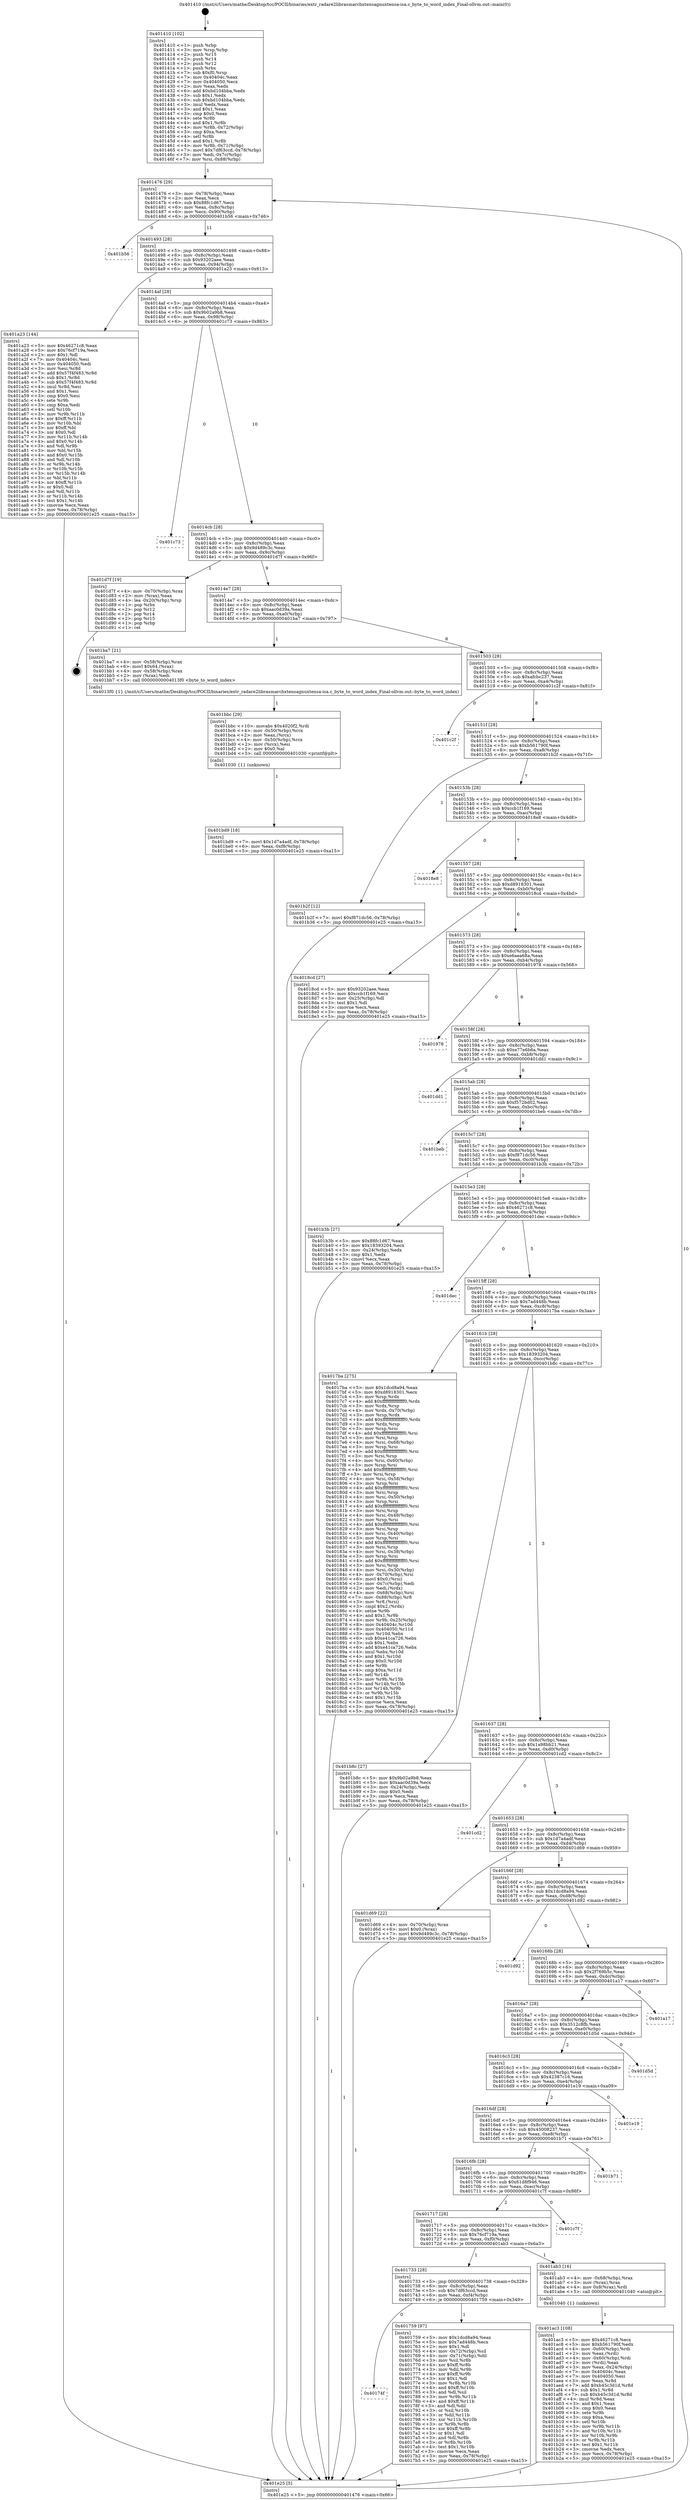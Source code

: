 digraph "0x401410" {
  label = "0x401410 (/mnt/c/Users/mathe/Desktop/tcc/POCII/binaries/extr_radare2librasmarchxtensagnuxtensa-isa.c_byte_to_word_index_Final-ollvm.out::main(0))"
  labelloc = "t"
  node[shape=record]

  Entry [label="",width=0.3,height=0.3,shape=circle,fillcolor=black,style=filled]
  "0x401476" [label="{
     0x401476 [29]\l
     | [instrs]\l
     &nbsp;&nbsp;0x401476 \<+3\>: mov -0x78(%rbp),%eax\l
     &nbsp;&nbsp;0x401479 \<+2\>: mov %eax,%ecx\l
     &nbsp;&nbsp;0x40147b \<+6\>: sub $0x88fc1d67,%ecx\l
     &nbsp;&nbsp;0x401481 \<+6\>: mov %eax,-0x8c(%rbp)\l
     &nbsp;&nbsp;0x401487 \<+6\>: mov %ecx,-0x90(%rbp)\l
     &nbsp;&nbsp;0x40148d \<+6\>: je 0000000000401b56 \<main+0x746\>\l
  }"]
  "0x401b56" [label="{
     0x401b56\l
  }", style=dashed]
  "0x401493" [label="{
     0x401493 [28]\l
     | [instrs]\l
     &nbsp;&nbsp;0x401493 \<+5\>: jmp 0000000000401498 \<main+0x88\>\l
     &nbsp;&nbsp;0x401498 \<+6\>: mov -0x8c(%rbp),%eax\l
     &nbsp;&nbsp;0x40149e \<+5\>: sub $0x93202aee,%eax\l
     &nbsp;&nbsp;0x4014a3 \<+6\>: mov %eax,-0x94(%rbp)\l
     &nbsp;&nbsp;0x4014a9 \<+6\>: je 0000000000401a23 \<main+0x613\>\l
  }"]
  Exit [label="",width=0.3,height=0.3,shape=circle,fillcolor=black,style=filled,peripheries=2]
  "0x401a23" [label="{
     0x401a23 [144]\l
     | [instrs]\l
     &nbsp;&nbsp;0x401a23 \<+5\>: mov $0x46271c8,%eax\l
     &nbsp;&nbsp;0x401a28 \<+5\>: mov $0x76cf719a,%ecx\l
     &nbsp;&nbsp;0x401a2d \<+2\>: mov $0x1,%dl\l
     &nbsp;&nbsp;0x401a2f \<+7\>: mov 0x40404c,%esi\l
     &nbsp;&nbsp;0x401a36 \<+7\>: mov 0x404050,%edi\l
     &nbsp;&nbsp;0x401a3d \<+3\>: mov %esi,%r8d\l
     &nbsp;&nbsp;0x401a40 \<+7\>: add $0x57f4f483,%r8d\l
     &nbsp;&nbsp;0x401a47 \<+4\>: sub $0x1,%r8d\l
     &nbsp;&nbsp;0x401a4b \<+7\>: sub $0x57f4f483,%r8d\l
     &nbsp;&nbsp;0x401a52 \<+4\>: imul %r8d,%esi\l
     &nbsp;&nbsp;0x401a56 \<+3\>: and $0x1,%esi\l
     &nbsp;&nbsp;0x401a59 \<+3\>: cmp $0x0,%esi\l
     &nbsp;&nbsp;0x401a5c \<+4\>: sete %r9b\l
     &nbsp;&nbsp;0x401a60 \<+3\>: cmp $0xa,%edi\l
     &nbsp;&nbsp;0x401a63 \<+4\>: setl %r10b\l
     &nbsp;&nbsp;0x401a67 \<+3\>: mov %r9b,%r11b\l
     &nbsp;&nbsp;0x401a6a \<+4\>: xor $0xff,%r11b\l
     &nbsp;&nbsp;0x401a6e \<+3\>: mov %r10b,%bl\l
     &nbsp;&nbsp;0x401a71 \<+3\>: xor $0xff,%bl\l
     &nbsp;&nbsp;0x401a74 \<+3\>: xor $0x0,%dl\l
     &nbsp;&nbsp;0x401a77 \<+3\>: mov %r11b,%r14b\l
     &nbsp;&nbsp;0x401a7a \<+4\>: and $0x0,%r14b\l
     &nbsp;&nbsp;0x401a7e \<+3\>: and %dl,%r9b\l
     &nbsp;&nbsp;0x401a81 \<+3\>: mov %bl,%r15b\l
     &nbsp;&nbsp;0x401a84 \<+4\>: and $0x0,%r15b\l
     &nbsp;&nbsp;0x401a88 \<+3\>: and %dl,%r10b\l
     &nbsp;&nbsp;0x401a8b \<+3\>: or %r9b,%r14b\l
     &nbsp;&nbsp;0x401a8e \<+3\>: or %r10b,%r15b\l
     &nbsp;&nbsp;0x401a91 \<+3\>: xor %r15b,%r14b\l
     &nbsp;&nbsp;0x401a94 \<+3\>: or %bl,%r11b\l
     &nbsp;&nbsp;0x401a97 \<+4\>: xor $0xff,%r11b\l
     &nbsp;&nbsp;0x401a9b \<+3\>: or $0x0,%dl\l
     &nbsp;&nbsp;0x401a9e \<+3\>: and %dl,%r11b\l
     &nbsp;&nbsp;0x401aa1 \<+3\>: or %r11b,%r14b\l
     &nbsp;&nbsp;0x401aa4 \<+4\>: test $0x1,%r14b\l
     &nbsp;&nbsp;0x401aa8 \<+3\>: cmovne %ecx,%eax\l
     &nbsp;&nbsp;0x401aab \<+3\>: mov %eax,-0x78(%rbp)\l
     &nbsp;&nbsp;0x401aae \<+5\>: jmp 0000000000401e25 \<main+0xa15\>\l
  }"]
  "0x4014af" [label="{
     0x4014af [28]\l
     | [instrs]\l
     &nbsp;&nbsp;0x4014af \<+5\>: jmp 00000000004014b4 \<main+0xa4\>\l
     &nbsp;&nbsp;0x4014b4 \<+6\>: mov -0x8c(%rbp),%eax\l
     &nbsp;&nbsp;0x4014ba \<+5\>: sub $0x9b02a9b8,%eax\l
     &nbsp;&nbsp;0x4014bf \<+6\>: mov %eax,-0x98(%rbp)\l
     &nbsp;&nbsp;0x4014c5 \<+6\>: je 0000000000401c73 \<main+0x863\>\l
  }"]
  "0x401bd9" [label="{
     0x401bd9 [18]\l
     | [instrs]\l
     &nbsp;&nbsp;0x401bd9 \<+7\>: movl $0x1d7a4adf,-0x78(%rbp)\l
     &nbsp;&nbsp;0x401be0 \<+6\>: mov %eax,-0xf8(%rbp)\l
     &nbsp;&nbsp;0x401be6 \<+5\>: jmp 0000000000401e25 \<main+0xa15\>\l
  }"]
  "0x401c73" [label="{
     0x401c73\l
  }", style=dashed]
  "0x4014cb" [label="{
     0x4014cb [28]\l
     | [instrs]\l
     &nbsp;&nbsp;0x4014cb \<+5\>: jmp 00000000004014d0 \<main+0xc0\>\l
     &nbsp;&nbsp;0x4014d0 \<+6\>: mov -0x8c(%rbp),%eax\l
     &nbsp;&nbsp;0x4014d6 \<+5\>: sub $0x9d489c3c,%eax\l
     &nbsp;&nbsp;0x4014db \<+6\>: mov %eax,-0x9c(%rbp)\l
     &nbsp;&nbsp;0x4014e1 \<+6\>: je 0000000000401d7f \<main+0x96f\>\l
  }"]
  "0x401bbc" [label="{
     0x401bbc [29]\l
     | [instrs]\l
     &nbsp;&nbsp;0x401bbc \<+10\>: movabs $0x4020f2,%rdi\l
     &nbsp;&nbsp;0x401bc6 \<+4\>: mov -0x50(%rbp),%rcx\l
     &nbsp;&nbsp;0x401bca \<+2\>: mov %eax,(%rcx)\l
     &nbsp;&nbsp;0x401bcc \<+4\>: mov -0x50(%rbp),%rcx\l
     &nbsp;&nbsp;0x401bd0 \<+2\>: mov (%rcx),%esi\l
     &nbsp;&nbsp;0x401bd2 \<+2\>: mov $0x0,%al\l
     &nbsp;&nbsp;0x401bd4 \<+5\>: call 0000000000401030 \<printf@plt\>\l
     | [calls]\l
     &nbsp;&nbsp;0x401030 \{1\} (unknown)\l
  }"]
  "0x401d7f" [label="{
     0x401d7f [19]\l
     | [instrs]\l
     &nbsp;&nbsp;0x401d7f \<+4\>: mov -0x70(%rbp),%rax\l
     &nbsp;&nbsp;0x401d83 \<+2\>: mov (%rax),%eax\l
     &nbsp;&nbsp;0x401d85 \<+4\>: lea -0x20(%rbp),%rsp\l
     &nbsp;&nbsp;0x401d89 \<+1\>: pop %rbx\l
     &nbsp;&nbsp;0x401d8a \<+2\>: pop %r12\l
     &nbsp;&nbsp;0x401d8c \<+2\>: pop %r14\l
     &nbsp;&nbsp;0x401d8e \<+2\>: pop %r15\l
     &nbsp;&nbsp;0x401d90 \<+1\>: pop %rbp\l
     &nbsp;&nbsp;0x401d91 \<+1\>: ret\l
  }"]
  "0x4014e7" [label="{
     0x4014e7 [28]\l
     | [instrs]\l
     &nbsp;&nbsp;0x4014e7 \<+5\>: jmp 00000000004014ec \<main+0xdc\>\l
     &nbsp;&nbsp;0x4014ec \<+6\>: mov -0x8c(%rbp),%eax\l
     &nbsp;&nbsp;0x4014f2 \<+5\>: sub $0xaac0d39a,%eax\l
     &nbsp;&nbsp;0x4014f7 \<+6\>: mov %eax,-0xa0(%rbp)\l
     &nbsp;&nbsp;0x4014fd \<+6\>: je 0000000000401ba7 \<main+0x797\>\l
  }"]
  "0x401ac3" [label="{
     0x401ac3 [108]\l
     | [instrs]\l
     &nbsp;&nbsp;0x401ac3 \<+5\>: mov $0x46271c8,%ecx\l
     &nbsp;&nbsp;0x401ac8 \<+5\>: mov $0xb561790f,%edx\l
     &nbsp;&nbsp;0x401acd \<+4\>: mov -0x60(%rbp),%rdi\l
     &nbsp;&nbsp;0x401ad1 \<+2\>: mov %eax,(%rdi)\l
     &nbsp;&nbsp;0x401ad3 \<+4\>: mov -0x60(%rbp),%rdi\l
     &nbsp;&nbsp;0x401ad7 \<+2\>: mov (%rdi),%eax\l
     &nbsp;&nbsp;0x401ad9 \<+3\>: mov %eax,-0x24(%rbp)\l
     &nbsp;&nbsp;0x401adc \<+7\>: mov 0x40404c,%eax\l
     &nbsp;&nbsp;0x401ae3 \<+7\>: mov 0x404050,%esi\l
     &nbsp;&nbsp;0x401aea \<+3\>: mov %eax,%r8d\l
     &nbsp;&nbsp;0x401aed \<+7\>: add $0xb45c3d1d,%r8d\l
     &nbsp;&nbsp;0x401af4 \<+4\>: sub $0x1,%r8d\l
     &nbsp;&nbsp;0x401af8 \<+7\>: sub $0xb45c3d1d,%r8d\l
     &nbsp;&nbsp;0x401aff \<+4\>: imul %r8d,%eax\l
     &nbsp;&nbsp;0x401b03 \<+3\>: and $0x1,%eax\l
     &nbsp;&nbsp;0x401b06 \<+3\>: cmp $0x0,%eax\l
     &nbsp;&nbsp;0x401b09 \<+4\>: sete %r9b\l
     &nbsp;&nbsp;0x401b0d \<+3\>: cmp $0xa,%esi\l
     &nbsp;&nbsp;0x401b10 \<+4\>: setl %r10b\l
     &nbsp;&nbsp;0x401b14 \<+3\>: mov %r9b,%r11b\l
     &nbsp;&nbsp;0x401b17 \<+3\>: and %r10b,%r11b\l
     &nbsp;&nbsp;0x401b1a \<+3\>: xor %r10b,%r9b\l
     &nbsp;&nbsp;0x401b1d \<+3\>: or %r9b,%r11b\l
     &nbsp;&nbsp;0x401b20 \<+4\>: test $0x1,%r11b\l
     &nbsp;&nbsp;0x401b24 \<+3\>: cmovne %edx,%ecx\l
     &nbsp;&nbsp;0x401b27 \<+3\>: mov %ecx,-0x78(%rbp)\l
     &nbsp;&nbsp;0x401b2a \<+5\>: jmp 0000000000401e25 \<main+0xa15\>\l
  }"]
  "0x401ba7" [label="{
     0x401ba7 [21]\l
     | [instrs]\l
     &nbsp;&nbsp;0x401ba7 \<+4\>: mov -0x58(%rbp),%rax\l
     &nbsp;&nbsp;0x401bab \<+6\>: movl $0x64,(%rax)\l
     &nbsp;&nbsp;0x401bb1 \<+4\>: mov -0x58(%rbp),%rax\l
     &nbsp;&nbsp;0x401bb5 \<+2\>: mov (%rax),%edi\l
     &nbsp;&nbsp;0x401bb7 \<+5\>: call 00000000004013f0 \<byte_to_word_index\>\l
     | [calls]\l
     &nbsp;&nbsp;0x4013f0 \{1\} (/mnt/c/Users/mathe/Desktop/tcc/POCII/binaries/extr_radare2librasmarchxtensagnuxtensa-isa.c_byte_to_word_index_Final-ollvm.out::byte_to_word_index)\l
  }"]
  "0x401503" [label="{
     0x401503 [28]\l
     | [instrs]\l
     &nbsp;&nbsp;0x401503 \<+5\>: jmp 0000000000401508 \<main+0xf8\>\l
     &nbsp;&nbsp;0x401508 \<+6\>: mov -0x8c(%rbp),%eax\l
     &nbsp;&nbsp;0x40150e \<+5\>: sub $0xafcbc237,%eax\l
     &nbsp;&nbsp;0x401513 \<+6\>: mov %eax,-0xa4(%rbp)\l
     &nbsp;&nbsp;0x401519 \<+6\>: je 0000000000401c2f \<main+0x81f\>\l
  }"]
  "0x401410" [label="{
     0x401410 [102]\l
     | [instrs]\l
     &nbsp;&nbsp;0x401410 \<+1\>: push %rbp\l
     &nbsp;&nbsp;0x401411 \<+3\>: mov %rsp,%rbp\l
     &nbsp;&nbsp;0x401414 \<+2\>: push %r15\l
     &nbsp;&nbsp;0x401416 \<+2\>: push %r14\l
     &nbsp;&nbsp;0x401418 \<+2\>: push %r12\l
     &nbsp;&nbsp;0x40141a \<+1\>: push %rbx\l
     &nbsp;&nbsp;0x40141b \<+7\>: sub $0xf0,%rsp\l
     &nbsp;&nbsp;0x401422 \<+7\>: mov 0x40404c,%eax\l
     &nbsp;&nbsp;0x401429 \<+7\>: mov 0x404050,%ecx\l
     &nbsp;&nbsp;0x401430 \<+2\>: mov %eax,%edx\l
     &nbsp;&nbsp;0x401432 \<+6\>: add $0xbd104bba,%edx\l
     &nbsp;&nbsp;0x401438 \<+3\>: sub $0x1,%edx\l
     &nbsp;&nbsp;0x40143b \<+6\>: sub $0xbd104bba,%edx\l
     &nbsp;&nbsp;0x401441 \<+3\>: imul %edx,%eax\l
     &nbsp;&nbsp;0x401444 \<+3\>: and $0x1,%eax\l
     &nbsp;&nbsp;0x401447 \<+3\>: cmp $0x0,%eax\l
     &nbsp;&nbsp;0x40144a \<+4\>: sete %r8b\l
     &nbsp;&nbsp;0x40144e \<+4\>: and $0x1,%r8b\l
     &nbsp;&nbsp;0x401452 \<+4\>: mov %r8b,-0x72(%rbp)\l
     &nbsp;&nbsp;0x401456 \<+3\>: cmp $0xa,%ecx\l
     &nbsp;&nbsp;0x401459 \<+4\>: setl %r8b\l
     &nbsp;&nbsp;0x40145d \<+4\>: and $0x1,%r8b\l
     &nbsp;&nbsp;0x401461 \<+4\>: mov %r8b,-0x71(%rbp)\l
     &nbsp;&nbsp;0x401465 \<+7\>: movl $0x7df63ccd,-0x78(%rbp)\l
     &nbsp;&nbsp;0x40146c \<+3\>: mov %edi,-0x7c(%rbp)\l
     &nbsp;&nbsp;0x40146f \<+7\>: mov %rsi,-0x88(%rbp)\l
  }"]
  "0x401c2f" [label="{
     0x401c2f\l
  }", style=dashed]
  "0x40151f" [label="{
     0x40151f [28]\l
     | [instrs]\l
     &nbsp;&nbsp;0x40151f \<+5\>: jmp 0000000000401524 \<main+0x114\>\l
     &nbsp;&nbsp;0x401524 \<+6\>: mov -0x8c(%rbp),%eax\l
     &nbsp;&nbsp;0x40152a \<+5\>: sub $0xb561790f,%eax\l
     &nbsp;&nbsp;0x40152f \<+6\>: mov %eax,-0xa8(%rbp)\l
     &nbsp;&nbsp;0x401535 \<+6\>: je 0000000000401b2f \<main+0x71f\>\l
  }"]
  "0x401e25" [label="{
     0x401e25 [5]\l
     | [instrs]\l
     &nbsp;&nbsp;0x401e25 \<+5\>: jmp 0000000000401476 \<main+0x66\>\l
  }"]
  "0x401b2f" [label="{
     0x401b2f [12]\l
     | [instrs]\l
     &nbsp;&nbsp;0x401b2f \<+7\>: movl $0xf871dc56,-0x78(%rbp)\l
     &nbsp;&nbsp;0x401b36 \<+5\>: jmp 0000000000401e25 \<main+0xa15\>\l
  }"]
  "0x40153b" [label="{
     0x40153b [28]\l
     | [instrs]\l
     &nbsp;&nbsp;0x40153b \<+5\>: jmp 0000000000401540 \<main+0x130\>\l
     &nbsp;&nbsp;0x401540 \<+6\>: mov -0x8c(%rbp),%eax\l
     &nbsp;&nbsp;0x401546 \<+5\>: sub $0xccb1f169,%eax\l
     &nbsp;&nbsp;0x40154b \<+6\>: mov %eax,-0xac(%rbp)\l
     &nbsp;&nbsp;0x401551 \<+6\>: je 00000000004018e8 \<main+0x4d8\>\l
  }"]
  "0x40174f" [label="{
     0x40174f\l
  }", style=dashed]
  "0x4018e8" [label="{
     0x4018e8\l
  }", style=dashed]
  "0x401557" [label="{
     0x401557 [28]\l
     | [instrs]\l
     &nbsp;&nbsp;0x401557 \<+5\>: jmp 000000000040155c \<main+0x14c\>\l
     &nbsp;&nbsp;0x40155c \<+6\>: mov -0x8c(%rbp),%eax\l
     &nbsp;&nbsp;0x401562 \<+5\>: sub $0xd8918301,%eax\l
     &nbsp;&nbsp;0x401567 \<+6\>: mov %eax,-0xb0(%rbp)\l
     &nbsp;&nbsp;0x40156d \<+6\>: je 00000000004018cd \<main+0x4bd\>\l
  }"]
  "0x401759" [label="{
     0x401759 [97]\l
     | [instrs]\l
     &nbsp;&nbsp;0x401759 \<+5\>: mov $0x1dcd8a94,%eax\l
     &nbsp;&nbsp;0x40175e \<+5\>: mov $0x7ad448b,%ecx\l
     &nbsp;&nbsp;0x401763 \<+2\>: mov $0x1,%dl\l
     &nbsp;&nbsp;0x401765 \<+4\>: mov -0x72(%rbp),%sil\l
     &nbsp;&nbsp;0x401769 \<+4\>: mov -0x71(%rbp),%dil\l
     &nbsp;&nbsp;0x40176d \<+3\>: mov %sil,%r8b\l
     &nbsp;&nbsp;0x401770 \<+4\>: xor $0xff,%r8b\l
     &nbsp;&nbsp;0x401774 \<+3\>: mov %dil,%r9b\l
     &nbsp;&nbsp;0x401777 \<+4\>: xor $0xff,%r9b\l
     &nbsp;&nbsp;0x40177b \<+3\>: xor $0x1,%dl\l
     &nbsp;&nbsp;0x40177e \<+3\>: mov %r8b,%r10b\l
     &nbsp;&nbsp;0x401781 \<+4\>: and $0xff,%r10b\l
     &nbsp;&nbsp;0x401785 \<+3\>: and %dl,%sil\l
     &nbsp;&nbsp;0x401788 \<+3\>: mov %r9b,%r11b\l
     &nbsp;&nbsp;0x40178b \<+4\>: and $0xff,%r11b\l
     &nbsp;&nbsp;0x40178f \<+3\>: and %dl,%dil\l
     &nbsp;&nbsp;0x401792 \<+3\>: or %sil,%r10b\l
     &nbsp;&nbsp;0x401795 \<+3\>: or %dil,%r11b\l
     &nbsp;&nbsp;0x401798 \<+3\>: xor %r11b,%r10b\l
     &nbsp;&nbsp;0x40179b \<+3\>: or %r9b,%r8b\l
     &nbsp;&nbsp;0x40179e \<+4\>: xor $0xff,%r8b\l
     &nbsp;&nbsp;0x4017a2 \<+3\>: or $0x1,%dl\l
     &nbsp;&nbsp;0x4017a5 \<+3\>: and %dl,%r8b\l
     &nbsp;&nbsp;0x4017a8 \<+3\>: or %r8b,%r10b\l
     &nbsp;&nbsp;0x4017ab \<+4\>: test $0x1,%r10b\l
     &nbsp;&nbsp;0x4017af \<+3\>: cmovne %ecx,%eax\l
     &nbsp;&nbsp;0x4017b2 \<+3\>: mov %eax,-0x78(%rbp)\l
     &nbsp;&nbsp;0x4017b5 \<+5\>: jmp 0000000000401e25 \<main+0xa15\>\l
  }"]
  "0x4018cd" [label="{
     0x4018cd [27]\l
     | [instrs]\l
     &nbsp;&nbsp;0x4018cd \<+5\>: mov $0x93202aee,%eax\l
     &nbsp;&nbsp;0x4018d2 \<+5\>: mov $0xccb1f169,%ecx\l
     &nbsp;&nbsp;0x4018d7 \<+3\>: mov -0x25(%rbp),%dl\l
     &nbsp;&nbsp;0x4018da \<+3\>: test $0x1,%dl\l
     &nbsp;&nbsp;0x4018dd \<+3\>: cmovne %ecx,%eax\l
     &nbsp;&nbsp;0x4018e0 \<+3\>: mov %eax,-0x78(%rbp)\l
     &nbsp;&nbsp;0x4018e3 \<+5\>: jmp 0000000000401e25 \<main+0xa15\>\l
  }"]
  "0x401573" [label="{
     0x401573 [28]\l
     | [instrs]\l
     &nbsp;&nbsp;0x401573 \<+5\>: jmp 0000000000401578 \<main+0x168\>\l
     &nbsp;&nbsp;0x401578 \<+6\>: mov -0x8c(%rbp),%eax\l
     &nbsp;&nbsp;0x40157e \<+5\>: sub $0xe6aea68a,%eax\l
     &nbsp;&nbsp;0x401583 \<+6\>: mov %eax,-0xb4(%rbp)\l
     &nbsp;&nbsp;0x401589 \<+6\>: je 0000000000401978 \<main+0x568\>\l
  }"]
  "0x401733" [label="{
     0x401733 [28]\l
     | [instrs]\l
     &nbsp;&nbsp;0x401733 \<+5\>: jmp 0000000000401738 \<main+0x328\>\l
     &nbsp;&nbsp;0x401738 \<+6\>: mov -0x8c(%rbp),%eax\l
     &nbsp;&nbsp;0x40173e \<+5\>: sub $0x7df63ccd,%eax\l
     &nbsp;&nbsp;0x401743 \<+6\>: mov %eax,-0xf4(%rbp)\l
     &nbsp;&nbsp;0x401749 \<+6\>: je 0000000000401759 \<main+0x349\>\l
  }"]
  "0x401978" [label="{
     0x401978\l
  }", style=dashed]
  "0x40158f" [label="{
     0x40158f [28]\l
     | [instrs]\l
     &nbsp;&nbsp;0x40158f \<+5\>: jmp 0000000000401594 \<main+0x184\>\l
     &nbsp;&nbsp;0x401594 \<+6\>: mov -0x8c(%rbp),%eax\l
     &nbsp;&nbsp;0x40159a \<+5\>: sub $0xe77e6b6a,%eax\l
     &nbsp;&nbsp;0x40159f \<+6\>: mov %eax,-0xb8(%rbp)\l
     &nbsp;&nbsp;0x4015a5 \<+6\>: je 0000000000401dd1 \<main+0x9c1\>\l
  }"]
  "0x401ab3" [label="{
     0x401ab3 [16]\l
     | [instrs]\l
     &nbsp;&nbsp;0x401ab3 \<+4\>: mov -0x68(%rbp),%rax\l
     &nbsp;&nbsp;0x401ab7 \<+3\>: mov (%rax),%rax\l
     &nbsp;&nbsp;0x401aba \<+4\>: mov 0x8(%rax),%rdi\l
     &nbsp;&nbsp;0x401abe \<+5\>: call 0000000000401040 \<atoi@plt\>\l
     | [calls]\l
     &nbsp;&nbsp;0x401040 \{1\} (unknown)\l
  }"]
  "0x401dd1" [label="{
     0x401dd1\l
  }", style=dashed]
  "0x4015ab" [label="{
     0x4015ab [28]\l
     | [instrs]\l
     &nbsp;&nbsp;0x4015ab \<+5\>: jmp 00000000004015b0 \<main+0x1a0\>\l
     &nbsp;&nbsp;0x4015b0 \<+6\>: mov -0x8c(%rbp),%eax\l
     &nbsp;&nbsp;0x4015b6 \<+5\>: sub $0xf572bd02,%eax\l
     &nbsp;&nbsp;0x4015bb \<+6\>: mov %eax,-0xbc(%rbp)\l
     &nbsp;&nbsp;0x4015c1 \<+6\>: je 0000000000401beb \<main+0x7db\>\l
  }"]
  "0x401717" [label="{
     0x401717 [28]\l
     | [instrs]\l
     &nbsp;&nbsp;0x401717 \<+5\>: jmp 000000000040171c \<main+0x30c\>\l
     &nbsp;&nbsp;0x40171c \<+6\>: mov -0x8c(%rbp),%eax\l
     &nbsp;&nbsp;0x401722 \<+5\>: sub $0x76cf719a,%eax\l
     &nbsp;&nbsp;0x401727 \<+6\>: mov %eax,-0xf0(%rbp)\l
     &nbsp;&nbsp;0x40172d \<+6\>: je 0000000000401ab3 \<main+0x6a3\>\l
  }"]
  "0x401beb" [label="{
     0x401beb\l
  }", style=dashed]
  "0x4015c7" [label="{
     0x4015c7 [28]\l
     | [instrs]\l
     &nbsp;&nbsp;0x4015c7 \<+5\>: jmp 00000000004015cc \<main+0x1bc\>\l
     &nbsp;&nbsp;0x4015cc \<+6\>: mov -0x8c(%rbp),%eax\l
     &nbsp;&nbsp;0x4015d2 \<+5\>: sub $0xf871dc56,%eax\l
     &nbsp;&nbsp;0x4015d7 \<+6\>: mov %eax,-0xc0(%rbp)\l
     &nbsp;&nbsp;0x4015dd \<+6\>: je 0000000000401b3b \<main+0x72b\>\l
  }"]
  "0x401c7f" [label="{
     0x401c7f\l
  }", style=dashed]
  "0x401b3b" [label="{
     0x401b3b [27]\l
     | [instrs]\l
     &nbsp;&nbsp;0x401b3b \<+5\>: mov $0x88fc1d67,%eax\l
     &nbsp;&nbsp;0x401b40 \<+5\>: mov $0x18393204,%ecx\l
     &nbsp;&nbsp;0x401b45 \<+3\>: mov -0x24(%rbp),%edx\l
     &nbsp;&nbsp;0x401b48 \<+3\>: cmp $0x1,%edx\l
     &nbsp;&nbsp;0x401b4b \<+3\>: cmovl %ecx,%eax\l
     &nbsp;&nbsp;0x401b4e \<+3\>: mov %eax,-0x78(%rbp)\l
     &nbsp;&nbsp;0x401b51 \<+5\>: jmp 0000000000401e25 \<main+0xa15\>\l
  }"]
  "0x4015e3" [label="{
     0x4015e3 [28]\l
     | [instrs]\l
     &nbsp;&nbsp;0x4015e3 \<+5\>: jmp 00000000004015e8 \<main+0x1d8\>\l
     &nbsp;&nbsp;0x4015e8 \<+6\>: mov -0x8c(%rbp),%eax\l
     &nbsp;&nbsp;0x4015ee \<+5\>: sub $0x46271c8,%eax\l
     &nbsp;&nbsp;0x4015f3 \<+6\>: mov %eax,-0xc4(%rbp)\l
     &nbsp;&nbsp;0x4015f9 \<+6\>: je 0000000000401dec \<main+0x9dc\>\l
  }"]
  "0x4016fb" [label="{
     0x4016fb [28]\l
     | [instrs]\l
     &nbsp;&nbsp;0x4016fb \<+5\>: jmp 0000000000401700 \<main+0x2f0\>\l
     &nbsp;&nbsp;0x401700 \<+6\>: mov -0x8c(%rbp),%eax\l
     &nbsp;&nbsp;0x401706 \<+5\>: sub $0x61d8f946,%eax\l
     &nbsp;&nbsp;0x40170b \<+6\>: mov %eax,-0xec(%rbp)\l
     &nbsp;&nbsp;0x401711 \<+6\>: je 0000000000401c7f \<main+0x86f\>\l
  }"]
  "0x401dec" [label="{
     0x401dec\l
  }", style=dashed]
  "0x4015ff" [label="{
     0x4015ff [28]\l
     | [instrs]\l
     &nbsp;&nbsp;0x4015ff \<+5\>: jmp 0000000000401604 \<main+0x1f4\>\l
     &nbsp;&nbsp;0x401604 \<+6\>: mov -0x8c(%rbp),%eax\l
     &nbsp;&nbsp;0x40160a \<+5\>: sub $0x7ad448b,%eax\l
     &nbsp;&nbsp;0x40160f \<+6\>: mov %eax,-0xc8(%rbp)\l
     &nbsp;&nbsp;0x401615 \<+6\>: je 00000000004017ba \<main+0x3aa\>\l
  }"]
  "0x401b71" [label="{
     0x401b71\l
  }", style=dashed]
  "0x4017ba" [label="{
     0x4017ba [275]\l
     | [instrs]\l
     &nbsp;&nbsp;0x4017ba \<+5\>: mov $0x1dcd8a94,%eax\l
     &nbsp;&nbsp;0x4017bf \<+5\>: mov $0xd8918301,%ecx\l
     &nbsp;&nbsp;0x4017c4 \<+3\>: mov %rsp,%rdx\l
     &nbsp;&nbsp;0x4017c7 \<+4\>: add $0xfffffffffffffff0,%rdx\l
     &nbsp;&nbsp;0x4017cb \<+3\>: mov %rdx,%rsp\l
     &nbsp;&nbsp;0x4017ce \<+4\>: mov %rdx,-0x70(%rbp)\l
     &nbsp;&nbsp;0x4017d2 \<+3\>: mov %rsp,%rdx\l
     &nbsp;&nbsp;0x4017d5 \<+4\>: add $0xfffffffffffffff0,%rdx\l
     &nbsp;&nbsp;0x4017d9 \<+3\>: mov %rdx,%rsp\l
     &nbsp;&nbsp;0x4017dc \<+3\>: mov %rsp,%rsi\l
     &nbsp;&nbsp;0x4017df \<+4\>: add $0xfffffffffffffff0,%rsi\l
     &nbsp;&nbsp;0x4017e3 \<+3\>: mov %rsi,%rsp\l
     &nbsp;&nbsp;0x4017e6 \<+4\>: mov %rsi,-0x68(%rbp)\l
     &nbsp;&nbsp;0x4017ea \<+3\>: mov %rsp,%rsi\l
     &nbsp;&nbsp;0x4017ed \<+4\>: add $0xfffffffffffffff0,%rsi\l
     &nbsp;&nbsp;0x4017f1 \<+3\>: mov %rsi,%rsp\l
     &nbsp;&nbsp;0x4017f4 \<+4\>: mov %rsi,-0x60(%rbp)\l
     &nbsp;&nbsp;0x4017f8 \<+3\>: mov %rsp,%rsi\l
     &nbsp;&nbsp;0x4017fb \<+4\>: add $0xfffffffffffffff0,%rsi\l
     &nbsp;&nbsp;0x4017ff \<+3\>: mov %rsi,%rsp\l
     &nbsp;&nbsp;0x401802 \<+4\>: mov %rsi,-0x58(%rbp)\l
     &nbsp;&nbsp;0x401806 \<+3\>: mov %rsp,%rsi\l
     &nbsp;&nbsp;0x401809 \<+4\>: add $0xfffffffffffffff0,%rsi\l
     &nbsp;&nbsp;0x40180d \<+3\>: mov %rsi,%rsp\l
     &nbsp;&nbsp;0x401810 \<+4\>: mov %rsi,-0x50(%rbp)\l
     &nbsp;&nbsp;0x401814 \<+3\>: mov %rsp,%rsi\l
     &nbsp;&nbsp;0x401817 \<+4\>: add $0xfffffffffffffff0,%rsi\l
     &nbsp;&nbsp;0x40181b \<+3\>: mov %rsi,%rsp\l
     &nbsp;&nbsp;0x40181e \<+4\>: mov %rsi,-0x48(%rbp)\l
     &nbsp;&nbsp;0x401822 \<+3\>: mov %rsp,%rsi\l
     &nbsp;&nbsp;0x401825 \<+4\>: add $0xfffffffffffffff0,%rsi\l
     &nbsp;&nbsp;0x401829 \<+3\>: mov %rsi,%rsp\l
     &nbsp;&nbsp;0x40182c \<+4\>: mov %rsi,-0x40(%rbp)\l
     &nbsp;&nbsp;0x401830 \<+3\>: mov %rsp,%rsi\l
     &nbsp;&nbsp;0x401833 \<+4\>: add $0xfffffffffffffff0,%rsi\l
     &nbsp;&nbsp;0x401837 \<+3\>: mov %rsi,%rsp\l
     &nbsp;&nbsp;0x40183a \<+4\>: mov %rsi,-0x38(%rbp)\l
     &nbsp;&nbsp;0x40183e \<+3\>: mov %rsp,%rsi\l
     &nbsp;&nbsp;0x401841 \<+4\>: add $0xfffffffffffffff0,%rsi\l
     &nbsp;&nbsp;0x401845 \<+3\>: mov %rsi,%rsp\l
     &nbsp;&nbsp;0x401848 \<+4\>: mov %rsi,-0x30(%rbp)\l
     &nbsp;&nbsp;0x40184c \<+4\>: mov -0x70(%rbp),%rsi\l
     &nbsp;&nbsp;0x401850 \<+6\>: movl $0x0,(%rsi)\l
     &nbsp;&nbsp;0x401856 \<+3\>: mov -0x7c(%rbp),%edi\l
     &nbsp;&nbsp;0x401859 \<+2\>: mov %edi,(%rdx)\l
     &nbsp;&nbsp;0x40185b \<+4\>: mov -0x68(%rbp),%rsi\l
     &nbsp;&nbsp;0x40185f \<+7\>: mov -0x88(%rbp),%r8\l
     &nbsp;&nbsp;0x401866 \<+3\>: mov %r8,(%rsi)\l
     &nbsp;&nbsp;0x401869 \<+3\>: cmpl $0x2,(%rdx)\l
     &nbsp;&nbsp;0x40186c \<+4\>: setne %r9b\l
     &nbsp;&nbsp;0x401870 \<+4\>: and $0x1,%r9b\l
     &nbsp;&nbsp;0x401874 \<+4\>: mov %r9b,-0x25(%rbp)\l
     &nbsp;&nbsp;0x401878 \<+8\>: mov 0x40404c,%r10d\l
     &nbsp;&nbsp;0x401880 \<+8\>: mov 0x404050,%r11d\l
     &nbsp;&nbsp;0x401888 \<+3\>: mov %r10d,%ebx\l
     &nbsp;&nbsp;0x40188b \<+6\>: sub $0xe41ca726,%ebx\l
     &nbsp;&nbsp;0x401891 \<+3\>: sub $0x1,%ebx\l
     &nbsp;&nbsp;0x401894 \<+6\>: add $0xe41ca726,%ebx\l
     &nbsp;&nbsp;0x40189a \<+4\>: imul %ebx,%r10d\l
     &nbsp;&nbsp;0x40189e \<+4\>: and $0x1,%r10d\l
     &nbsp;&nbsp;0x4018a2 \<+4\>: cmp $0x0,%r10d\l
     &nbsp;&nbsp;0x4018a6 \<+4\>: sete %r9b\l
     &nbsp;&nbsp;0x4018aa \<+4\>: cmp $0xa,%r11d\l
     &nbsp;&nbsp;0x4018ae \<+4\>: setl %r14b\l
     &nbsp;&nbsp;0x4018b2 \<+3\>: mov %r9b,%r15b\l
     &nbsp;&nbsp;0x4018b5 \<+3\>: and %r14b,%r15b\l
     &nbsp;&nbsp;0x4018b8 \<+3\>: xor %r14b,%r9b\l
     &nbsp;&nbsp;0x4018bb \<+3\>: or %r9b,%r15b\l
     &nbsp;&nbsp;0x4018be \<+4\>: test $0x1,%r15b\l
     &nbsp;&nbsp;0x4018c2 \<+3\>: cmovne %ecx,%eax\l
     &nbsp;&nbsp;0x4018c5 \<+3\>: mov %eax,-0x78(%rbp)\l
     &nbsp;&nbsp;0x4018c8 \<+5\>: jmp 0000000000401e25 \<main+0xa15\>\l
  }"]
  "0x40161b" [label="{
     0x40161b [28]\l
     | [instrs]\l
     &nbsp;&nbsp;0x40161b \<+5\>: jmp 0000000000401620 \<main+0x210\>\l
     &nbsp;&nbsp;0x401620 \<+6\>: mov -0x8c(%rbp),%eax\l
     &nbsp;&nbsp;0x401626 \<+5\>: sub $0x18393204,%eax\l
     &nbsp;&nbsp;0x40162b \<+6\>: mov %eax,-0xcc(%rbp)\l
     &nbsp;&nbsp;0x401631 \<+6\>: je 0000000000401b8c \<main+0x77c\>\l
  }"]
  "0x4016df" [label="{
     0x4016df [28]\l
     | [instrs]\l
     &nbsp;&nbsp;0x4016df \<+5\>: jmp 00000000004016e4 \<main+0x2d4\>\l
     &nbsp;&nbsp;0x4016e4 \<+6\>: mov -0x8c(%rbp),%eax\l
     &nbsp;&nbsp;0x4016ea \<+5\>: sub $0x45008237,%eax\l
     &nbsp;&nbsp;0x4016ef \<+6\>: mov %eax,-0xe8(%rbp)\l
     &nbsp;&nbsp;0x4016f5 \<+6\>: je 0000000000401b71 \<main+0x761\>\l
  }"]
  "0x401b8c" [label="{
     0x401b8c [27]\l
     | [instrs]\l
     &nbsp;&nbsp;0x401b8c \<+5\>: mov $0x9b02a9b8,%eax\l
     &nbsp;&nbsp;0x401b91 \<+5\>: mov $0xaac0d39a,%ecx\l
     &nbsp;&nbsp;0x401b96 \<+3\>: mov -0x24(%rbp),%edx\l
     &nbsp;&nbsp;0x401b99 \<+3\>: cmp $0x0,%edx\l
     &nbsp;&nbsp;0x401b9c \<+3\>: cmove %ecx,%eax\l
     &nbsp;&nbsp;0x401b9f \<+3\>: mov %eax,-0x78(%rbp)\l
     &nbsp;&nbsp;0x401ba2 \<+5\>: jmp 0000000000401e25 \<main+0xa15\>\l
  }"]
  "0x401637" [label="{
     0x401637 [28]\l
     | [instrs]\l
     &nbsp;&nbsp;0x401637 \<+5\>: jmp 000000000040163c \<main+0x22c\>\l
     &nbsp;&nbsp;0x40163c \<+6\>: mov -0x8c(%rbp),%eax\l
     &nbsp;&nbsp;0x401642 \<+5\>: sub $0x1a98bb21,%eax\l
     &nbsp;&nbsp;0x401647 \<+6\>: mov %eax,-0xd0(%rbp)\l
     &nbsp;&nbsp;0x40164d \<+6\>: je 0000000000401cd2 \<main+0x8c2\>\l
  }"]
  "0x401e19" [label="{
     0x401e19\l
  }", style=dashed]
  "0x401cd2" [label="{
     0x401cd2\l
  }", style=dashed]
  "0x401653" [label="{
     0x401653 [28]\l
     | [instrs]\l
     &nbsp;&nbsp;0x401653 \<+5\>: jmp 0000000000401658 \<main+0x248\>\l
     &nbsp;&nbsp;0x401658 \<+6\>: mov -0x8c(%rbp),%eax\l
     &nbsp;&nbsp;0x40165e \<+5\>: sub $0x1d7a4adf,%eax\l
     &nbsp;&nbsp;0x401663 \<+6\>: mov %eax,-0xd4(%rbp)\l
     &nbsp;&nbsp;0x401669 \<+6\>: je 0000000000401d69 \<main+0x959\>\l
  }"]
  "0x4016c3" [label="{
     0x4016c3 [28]\l
     | [instrs]\l
     &nbsp;&nbsp;0x4016c3 \<+5\>: jmp 00000000004016c8 \<main+0x2b8\>\l
     &nbsp;&nbsp;0x4016c8 \<+6\>: mov -0x8c(%rbp),%eax\l
     &nbsp;&nbsp;0x4016ce \<+5\>: sub $0x42387c16,%eax\l
     &nbsp;&nbsp;0x4016d3 \<+6\>: mov %eax,-0xe4(%rbp)\l
     &nbsp;&nbsp;0x4016d9 \<+6\>: je 0000000000401e19 \<main+0xa09\>\l
  }"]
  "0x401d69" [label="{
     0x401d69 [22]\l
     | [instrs]\l
     &nbsp;&nbsp;0x401d69 \<+4\>: mov -0x70(%rbp),%rax\l
     &nbsp;&nbsp;0x401d6d \<+6\>: movl $0x0,(%rax)\l
     &nbsp;&nbsp;0x401d73 \<+7\>: movl $0x9d489c3c,-0x78(%rbp)\l
     &nbsp;&nbsp;0x401d7a \<+5\>: jmp 0000000000401e25 \<main+0xa15\>\l
  }"]
  "0x40166f" [label="{
     0x40166f [28]\l
     | [instrs]\l
     &nbsp;&nbsp;0x40166f \<+5\>: jmp 0000000000401674 \<main+0x264\>\l
     &nbsp;&nbsp;0x401674 \<+6\>: mov -0x8c(%rbp),%eax\l
     &nbsp;&nbsp;0x40167a \<+5\>: sub $0x1dcd8a94,%eax\l
     &nbsp;&nbsp;0x40167f \<+6\>: mov %eax,-0xd8(%rbp)\l
     &nbsp;&nbsp;0x401685 \<+6\>: je 0000000000401d92 \<main+0x982\>\l
  }"]
  "0x401d5d" [label="{
     0x401d5d\l
  }", style=dashed]
  "0x401d92" [label="{
     0x401d92\l
  }", style=dashed]
  "0x40168b" [label="{
     0x40168b [28]\l
     | [instrs]\l
     &nbsp;&nbsp;0x40168b \<+5\>: jmp 0000000000401690 \<main+0x280\>\l
     &nbsp;&nbsp;0x401690 \<+6\>: mov -0x8c(%rbp),%eax\l
     &nbsp;&nbsp;0x401696 \<+5\>: sub $0x2f769b5c,%eax\l
     &nbsp;&nbsp;0x40169b \<+6\>: mov %eax,-0xdc(%rbp)\l
     &nbsp;&nbsp;0x4016a1 \<+6\>: je 0000000000401a17 \<main+0x607\>\l
  }"]
  "0x4016a7" [label="{
     0x4016a7 [28]\l
     | [instrs]\l
     &nbsp;&nbsp;0x4016a7 \<+5\>: jmp 00000000004016ac \<main+0x29c\>\l
     &nbsp;&nbsp;0x4016ac \<+6\>: mov -0x8c(%rbp),%eax\l
     &nbsp;&nbsp;0x4016b2 \<+5\>: sub $0x3512c8fb,%eax\l
     &nbsp;&nbsp;0x4016b7 \<+6\>: mov %eax,-0xe0(%rbp)\l
     &nbsp;&nbsp;0x4016bd \<+6\>: je 0000000000401d5d \<main+0x94d\>\l
  }"]
  "0x401a17" [label="{
     0x401a17\l
  }", style=dashed]
  Entry -> "0x401410" [label=" 1"]
  "0x401476" -> "0x401b56" [label=" 0"]
  "0x401476" -> "0x401493" [label=" 11"]
  "0x401d7f" -> Exit [label=" 1"]
  "0x401493" -> "0x401a23" [label=" 1"]
  "0x401493" -> "0x4014af" [label=" 10"]
  "0x401d69" -> "0x401e25" [label=" 1"]
  "0x4014af" -> "0x401c73" [label=" 0"]
  "0x4014af" -> "0x4014cb" [label=" 10"]
  "0x401bd9" -> "0x401e25" [label=" 1"]
  "0x4014cb" -> "0x401d7f" [label=" 1"]
  "0x4014cb" -> "0x4014e7" [label=" 9"]
  "0x401bbc" -> "0x401bd9" [label=" 1"]
  "0x4014e7" -> "0x401ba7" [label=" 1"]
  "0x4014e7" -> "0x401503" [label=" 8"]
  "0x401ba7" -> "0x401bbc" [label=" 1"]
  "0x401503" -> "0x401c2f" [label=" 0"]
  "0x401503" -> "0x40151f" [label=" 8"]
  "0x401b3b" -> "0x401e25" [label=" 1"]
  "0x40151f" -> "0x401b2f" [label=" 1"]
  "0x40151f" -> "0x40153b" [label=" 7"]
  "0x401b2f" -> "0x401e25" [label=" 1"]
  "0x40153b" -> "0x4018e8" [label=" 0"]
  "0x40153b" -> "0x401557" [label=" 7"]
  "0x401ac3" -> "0x401e25" [label=" 1"]
  "0x401557" -> "0x4018cd" [label=" 1"]
  "0x401557" -> "0x401573" [label=" 6"]
  "0x401ab3" -> "0x401ac3" [label=" 1"]
  "0x401573" -> "0x401978" [label=" 0"]
  "0x401573" -> "0x40158f" [label=" 6"]
  "0x4018cd" -> "0x401e25" [label=" 1"]
  "0x40158f" -> "0x401dd1" [label=" 0"]
  "0x40158f" -> "0x4015ab" [label=" 6"]
  "0x4017ba" -> "0x401e25" [label=" 1"]
  "0x4015ab" -> "0x401beb" [label=" 0"]
  "0x4015ab" -> "0x4015c7" [label=" 6"]
  "0x401e25" -> "0x401476" [label=" 10"]
  "0x4015c7" -> "0x401b3b" [label=" 1"]
  "0x4015c7" -> "0x4015e3" [label=" 5"]
  "0x401410" -> "0x401476" [label=" 1"]
  "0x4015e3" -> "0x401dec" [label=" 0"]
  "0x4015e3" -> "0x4015ff" [label=" 5"]
  "0x401733" -> "0x40174f" [label=" 0"]
  "0x4015ff" -> "0x4017ba" [label=" 1"]
  "0x4015ff" -> "0x40161b" [label=" 4"]
  "0x401733" -> "0x401759" [label=" 1"]
  "0x40161b" -> "0x401b8c" [label=" 1"]
  "0x40161b" -> "0x401637" [label=" 3"]
  "0x401717" -> "0x401733" [label=" 1"]
  "0x401637" -> "0x401cd2" [label=" 0"]
  "0x401637" -> "0x401653" [label=" 3"]
  "0x401717" -> "0x401ab3" [label=" 1"]
  "0x401653" -> "0x401d69" [label=" 1"]
  "0x401653" -> "0x40166f" [label=" 2"]
  "0x4016fb" -> "0x401717" [label=" 2"]
  "0x40166f" -> "0x401d92" [label=" 0"]
  "0x40166f" -> "0x40168b" [label=" 2"]
  "0x4016fb" -> "0x401c7f" [label=" 0"]
  "0x40168b" -> "0x401a17" [label=" 0"]
  "0x40168b" -> "0x4016a7" [label=" 2"]
  "0x401759" -> "0x401e25" [label=" 1"]
  "0x4016a7" -> "0x401d5d" [label=" 0"]
  "0x4016a7" -> "0x4016c3" [label=" 2"]
  "0x401b8c" -> "0x401e25" [label=" 1"]
  "0x4016c3" -> "0x401e19" [label=" 0"]
  "0x4016c3" -> "0x4016df" [label=" 2"]
  "0x401a23" -> "0x401e25" [label=" 1"]
  "0x4016df" -> "0x401b71" [label=" 0"]
  "0x4016df" -> "0x4016fb" [label=" 2"]
}
